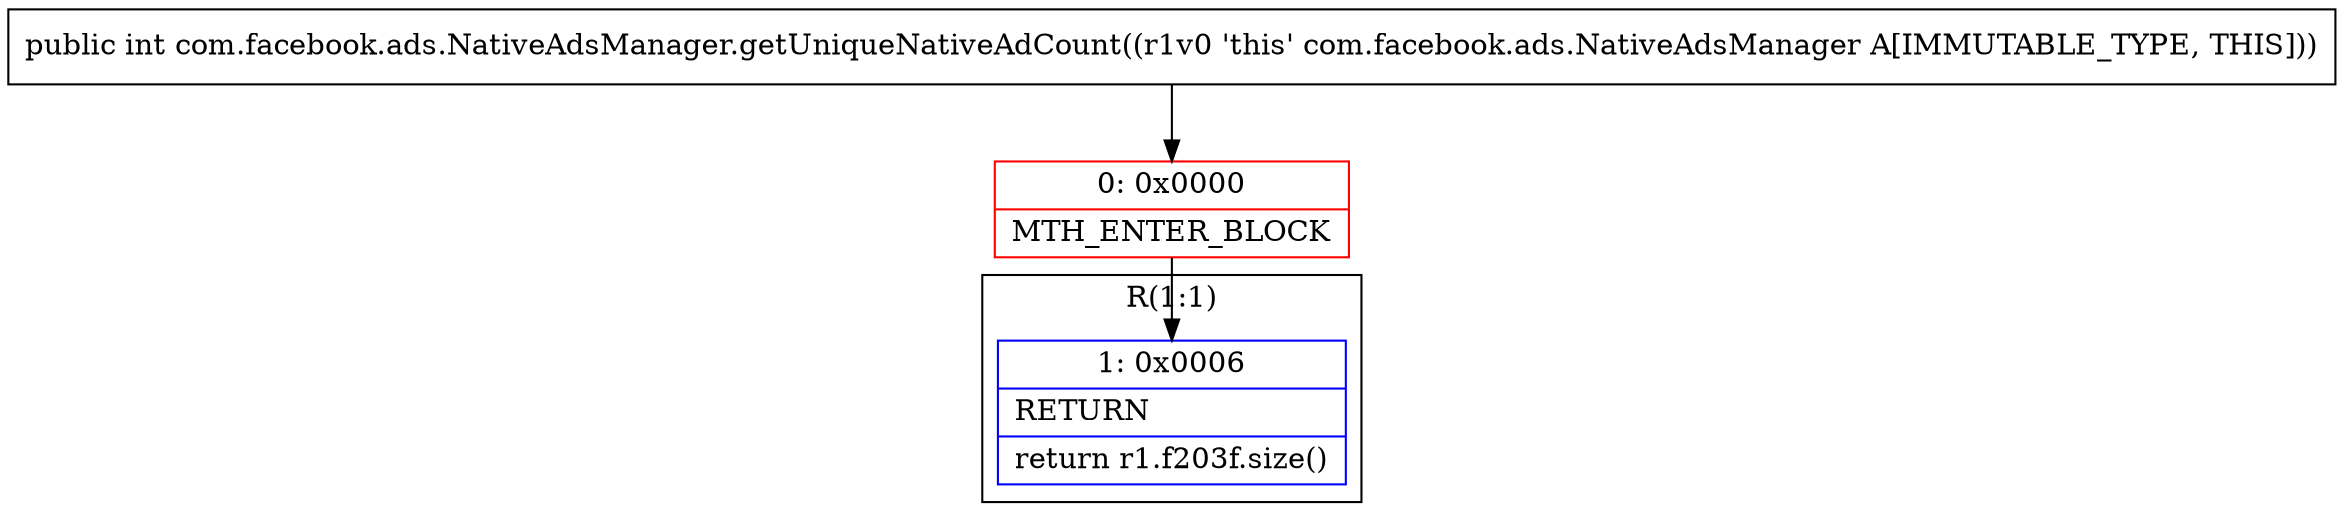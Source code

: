 digraph "CFG forcom.facebook.ads.NativeAdsManager.getUniqueNativeAdCount()I" {
subgraph cluster_Region_713767831 {
label = "R(1:1)";
node [shape=record,color=blue];
Node_1 [shape=record,label="{1\:\ 0x0006|RETURN\l|return r1.f203f.size()\l}"];
}
Node_0 [shape=record,color=red,label="{0\:\ 0x0000|MTH_ENTER_BLOCK\l}"];
MethodNode[shape=record,label="{public int com.facebook.ads.NativeAdsManager.getUniqueNativeAdCount((r1v0 'this' com.facebook.ads.NativeAdsManager A[IMMUTABLE_TYPE, THIS])) }"];
MethodNode -> Node_0;
Node_0 -> Node_1;
}


